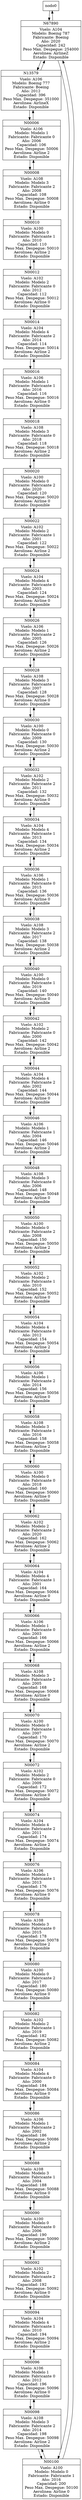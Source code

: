 digraph AvionesDisponibles {
  node [shape=record];
  nodo0x55956c2f2c10 [label="{{N67890}|{Vuelo: A104\nModelo: Boeing 787\nFabricante: Boeing\nAño: 2020\nCapacidad: 242\nPeso Max. Despegue: 254000\nAerolinea: AirlineZ\nEstado: Disponible}}"];
  nodo0x55956c2f2c10 -> nodo0x55956c2f2d20;
  nodo0x55956c2f2d20 -> nodo0x55956c2f2c10 [constraint=false];
  nodo0x55956c2f2d20 [label="{{N13579}|{Vuelo: A106\nModelo: Boeing 777\nFabricante: Boeing\nAño: 2012\nCapacidad: 396\nPeso Max. Despegue: 351000\nAerolinea: AirlineX\nEstado: Disponible}}"];
  nodo0x55956c2f2d20 -> nodo0x55956c2f2f40;
  nodo0x55956c2f2f40 -> nodo0x55956c2f2d20 [constraint=false];
  nodo0x55956c2f2f40 [label="{{N00006}|{Vuelo: A106\nModelo: Modelo 1\nFabricante: Fabricante 0\nAño: 2006\nCapacidad: 106\nPeso Max. Despegue: 50006\nAerolinea: Airline 2\nEstado: Disponible}}"];
  nodo0x55956c2f2f40 -> nodo0x55956c2f3160;
  nodo0x55956c2f3160 -> nodo0x55956c2f2f40 [constraint=false];
  nodo0x55956c2f3160 [label="{{N00008}|{Vuelo: A108\nModelo: Modelo 3\nFabricante: Fabricante 2\nAño: 2008\nCapacidad: 108\nPeso Max. Despegue: 50008\nAerolinea: Airline 0\nEstado: Disponible}}"];
  nodo0x55956c2f3160 -> nodo0x55956c2f3380;
  nodo0x55956c2f3380 -> nodo0x55956c2f3160 [constraint=false];
  nodo0x55956c2f3380 [label="{{N00010}|{Vuelo: A100\nModelo: Modelo 0\nFabricante: Fabricante 1\nAño: 2010\nCapacidad: 110\nPeso Max. Despegue: 50010\nAerolinea: Airline 2\nEstado: Disponible}}"];
  nodo0x55956c2f3380 -> nodo0x55956c2f35a0;
  nodo0x55956c2f35a0 -> nodo0x55956c2f3380 [constraint=false];
  nodo0x55956c2f35a0 [label="{{N00012}|{Vuelo: A102\nModelo: Modelo 2\nFabricante: Fabricante 0\nAño: 2012\nCapacidad: 112\nPeso Max. Despegue: 50012\nAerolinea: Airline 0\nEstado: Disponible}}"];
  nodo0x55956c2f35a0 -> nodo0x55956c2f37c0;
  nodo0x55956c2f37c0 -> nodo0x55956c2f35a0 [constraint=false];
  nodo0x55956c2f37c0 [label="{{N00014}|{Vuelo: A104\nModelo: Modelo 4\nFabricante: Fabricante 2\nAño: 2014\nCapacidad: 114\nPeso Max. Despegue: 50014\nAerolinea: Airline 2\nEstado: Disponible}}"];
  nodo0x55956c2f37c0 -> nodo0x55956c2f39e0;
  nodo0x55956c2f39e0 -> nodo0x55956c2f37c0 [constraint=false];
  nodo0x55956c2f39e0 [label="{{N00016}|{Vuelo: A106\nModelo: Modelo 1\nFabricante: Fabricante 1\nAño: 2016\nCapacidad: 116\nPeso Max. Despegue: 50016\nAerolinea: Airline 0\nEstado: Disponible}}"];
  nodo0x55956c2f39e0 -> nodo0x55956c2f3c00;
  nodo0x55956c2f3c00 -> nodo0x55956c2f39e0 [constraint=false];
  nodo0x55956c2f3c00 [label="{{N00018}|{Vuelo: A108\nModelo: Modelo 3\nFabricante: Fabricante 0\nAño: 2018\nCapacidad: 118\nPeso Max. Despegue: 50018\nAerolinea: Airline 2\nEstado: Disponible}}"];
  nodo0x55956c2f3c00 -> nodo0x55956c2f3e20;
  nodo0x55956c2f3e20 -> nodo0x55956c2f3c00 [constraint=false];
  nodo0x55956c2f3e20 [label="{{N00020}|{Vuelo: A100\nModelo: Modelo 0\nFabricante: Fabricante 2\nAño: 2020\nCapacidad: 120\nPeso Max. Despegue: 50020\nAerolinea: Airline 0\nEstado: Disponible}}"];
  nodo0x55956c2f3e20 -> nodo0x55956c2f4040;
  nodo0x55956c2f4040 -> nodo0x55956c2f3e20 [constraint=false];
  nodo0x55956c2f4040 [label="{{N00022}|{Vuelo: A102\nModelo: Modelo 2\nFabricante: Fabricante 1\nAño: 2001\nCapacidad: 122\nPeso Max. Despegue: 50022\nAerolinea: Airline 2\nEstado: Disponible}}"];
  nodo0x55956c2f4040 -> nodo0x55956c2f4260;
  nodo0x55956c2f4260 -> nodo0x55956c2f4040 [constraint=false];
  nodo0x55956c2f4260 [label="{{N00024}|{Vuelo: A104\nModelo: Modelo 4\nFabricante: Fabricante 0\nAño: 2003\nCapacidad: 124\nPeso Max. Despegue: 50024\nAerolinea: Airline 0\nEstado: Disponible}}"];
  nodo0x55956c2f4260 -> nodo0x55956c2f4480;
  nodo0x55956c2f4480 -> nodo0x55956c2f4260 [constraint=false];
  nodo0x55956c2f4480 [label="{{N00026}|{Vuelo: A106\nModelo: Modelo 1\nFabricante: Fabricante 2\nAño: 2005\nCapacidad: 126\nPeso Max. Despegue: 50026\nAerolinea: Airline 2\nEstado: Disponible}}"];
  nodo0x55956c2f4480 -> nodo0x55956c2f46a0;
  nodo0x55956c2f46a0 -> nodo0x55956c2f4480 [constraint=false];
  nodo0x55956c2f46a0 [label="{{N00028}|{Vuelo: A108\nModelo: Modelo 3\nFabricante: Fabricante 1\nAño: 2007\nCapacidad: 128\nPeso Max. Despegue: 50028\nAerolinea: Airline 0\nEstado: Disponible}}"];
  nodo0x55956c2f46a0 -> nodo0x55956c2f48c0;
  nodo0x55956c2f48c0 -> nodo0x55956c2f46a0 [constraint=false];
  nodo0x55956c2f48c0 [label="{{N00030}|{Vuelo: A100\nModelo: Modelo 0\nFabricante: Fabricante 0\nAño: 2009\nCapacidad: 130\nPeso Max. Despegue: 50030\nAerolinea: Airline 2\nEstado: Disponible}}"];
  nodo0x55956c2f48c0 -> nodo0x55956c2f4ae0;
  nodo0x55956c2f4ae0 -> nodo0x55956c2f48c0 [constraint=false];
  nodo0x55956c2f4ae0 [label="{{N00032}|{Vuelo: A102\nModelo: Modelo 2\nFabricante: Fabricante 2\nAño: 2011\nCapacidad: 132\nPeso Max. Despegue: 50032\nAerolinea: Airline 0\nEstado: Disponible}}"];
  nodo0x55956c2f4ae0 -> nodo0x55956c2f4d00;
  nodo0x55956c2f4d00 -> nodo0x55956c2f4ae0 [constraint=false];
  nodo0x55956c2f4d00 [label="{{N00034}|{Vuelo: A104\nModelo: Modelo 4\nFabricante: Fabricante 1\nAño: 2013\nCapacidad: 134\nPeso Max. Despegue: 50034\nAerolinea: Airline 2\nEstado: Disponible}}"];
  nodo0x55956c2f4d00 -> nodo0x55956c2f4f20;
  nodo0x55956c2f4f20 -> nodo0x55956c2f4d00 [constraint=false];
  nodo0x55956c2f4f20 [label="{{N00036}|{Vuelo: A106\nModelo: Modelo 1\nFabricante: Fabricante 0\nAño: 2015\nCapacidad: 136\nPeso Max. Despegue: 50036\nAerolinea: Airline 0\nEstado: Disponible}}"];
  nodo0x55956c2f4f20 -> nodo0x55956c2f5140;
  nodo0x55956c2f5140 -> nodo0x55956c2f4f20 [constraint=false];
  nodo0x55956c2f5140 [label="{{N00038}|{Vuelo: A108\nModelo: Modelo 3\nFabricante: Fabricante 2\nAño: 2017\nCapacidad: 138\nPeso Max. Despegue: 50038\nAerolinea: Airline 2\nEstado: Disponible}}"];
  nodo0x55956c2f5140 -> nodo0x55956c2f5360;
  nodo0x55956c2f5360 -> nodo0x55956c2f5140 [constraint=false];
  nodo0x55956c2f5360 [label="{{N00040}|{Vuelo: A100\nModelo: Modelo 0\nFabricante: Fabricante 1\nAño: 2019\nCapacidad: 140\nPeso Max. Despegue: 50040\nAerolinea: Airline 0\nEstado: Disponible}}"];
  nodo0x55956c2f5360 -> nodo0x55956c2f5580;
  nodo0x55956c2f5580 -> nodo0x55956c2f5360 [constraint=false];
  nodo0x55956c2f5580 [label="{{N00042}|{Vuelo: A102\nModelo: Modelo 2\nFabricante: Fabricante 0\nAño: 2000\nCapacidad: 142\nPeso Max. Despegue: 50042\nAerolinea: Airline 2\nEstado: Disponible}}"];
  nodo0x55956c2f5580 -> nodo0x55956c2f57a0;
  nodo0x55956c2f57a0 -> nodo0x55956c2f5580 [constraint=false];
  nodo0x55956c2f57a0 [label="{{N00044}|{Vuelo: A104\nModelo: Modelo 4\nFabricante: Fabricante 2\nAño: 2002\nCapacidad: 144\nPeso Max. Despegue: 50044\nAerolinea: Airline 0\nEstado: Disponible}}"];
  nodo0x55956c2f57a0 -> nodo0x55956c2f59c0;
  nodo0x55956c2f59c0 -> nodo0x55956c2f57a0 [constraint=false];
  nodo0x55956c2f59c0 [label="{{N00046}|{Vuelo: A106\nModelo: Modelo 1\nFabricante: Fabricante 1\nAño: 2004\nCapacidad: 146\nPeso Max. Despegue: 50046\nAerolinea: Airline 2\nEstado: Disponible}}"];
  nodo0x55956c2f59c0 -> nodo0x55956c2f5be0;
  nodo0x55956c2f5be0 -> nodo0x55956c2f59c0 [constraint=false];
  nodo0x55956c2f5be0 [label="{{N00048}|{Vuelo: A108\nModelo: Modelo 3\nFabricante: Fabricante 0\nAño: 2006\nCapacidad: 148\nPeso Max. Despegue: 50048\nAerolinea: Airline 0\nEstado: Disponible}}"];
  nodo0x55956c2f5be0 -> nodo0x55956c2f5e00;
  nodo0x55956c2f5e00 -> nodo0x55956c2f5be0 [constraint=false];
  nodo0x55956c2f5e00 [label="{{N00050}|{Vuelo: A100\nModelo: Modelo 0\nFabricante: Fabricante 2\nAño: 2008\nCapacidad: 150\nPeso Max. Despegue: 50050\nAerolinea: Airline 2\nEstado: Disponible}}"];
  nodo0x55956c2f5e00 -> nodo0x55956c2f6020;
  nodo0x55956c2f6020 -> nodo0x55956c2f5e00 [constraint=false];
  nodo0x55956c2f6020 [label="{{N00052}|{Vuelo: A102\nModelo: Modelo 2\nFabricante: Fabricante 1\nAño: 2010\nCapacidad: 152\nPeso Max. Despegue: 50052\nAerolinea: Airline 0\nEstado: Disponible}}"];
  nodo0x55956c2f6020 -> nodo0x55956c2f6240;
  nodo0x55956c2f6240 -> nodo0x55956c2f6020 [constraint=false];
  nodo0x55956c2f6240 [label="{{N00054}|{Vuelo: A104\nModelo: Modelo 4\nFabricante: Fabricante 0\nAño: 2012\nCapacidad: 154\nPeso Max. Despegue: 50054\nAerolinea: Airline 2\nEstado: Disponible}}"];
  nodo0x55956c2f6240 -> nodo0x55956c2f6460;
  nodo0x55956c2f6460 -> nodo0x55956c2f6240 [constraint=false];
  nodo0x55956c2f6460 [label="{{N00056}|{Vuelo: A106\nModelo: Modelo 1\nFabricante: Fabricante 2\nAño: 2014\nCapacidad: 156\nPeso Max. Despegue: 50056\nAerolinea: Airline 0\nEstado: Disponible}}"];
  nodo0x55956c2f6460 -> nodo0x55956c2f6680;
  nodo0x55956c2f6680 -> nodo0x55956c2f6460 [constraint=false];
  nodo0x55956c2f6680 [label="{{N00058}|{Vuelo: A108\nModelo: Modelo 3\nFabricante: Fabricante 1\nAño: 2016\nCapacidad: 158\nPeso Max. Despegue: 50058\nAerolinea: Airline 2\nEstado: Disponible}}"];
  nodo0x55956c2f6680 -> nodo0x55956c2f68a0;
  nodo0x55956c2f68a0 -> nodo0x55956c2f6680 [constraint=false];
  nodo0x55956c2f68a0 [label="{{N00060}|{Vuelo: A100\nModelo: Modelo 0\nFabricante: Fabricante 0\nAño: 2018\nCapacidad: 160\nPeso Max. Despegue: 50060\nAerolinea: Airline 0\nEstado: Disponible}}"];
  nodo0x55956c2f68a0 -> nodo0x55956c2f6ac0;
  nodo0x55956c2f6ac0 -> nodo0x55956c2f68a0 [constraint=false];
  nodo0x55956c2f6ac0 [label="{{N00062}|{Vuelo: A102\nModelo: Modelo 2\nFabricante: Fabricante 2\nAño: 2020\nCapacidad: 162\nPeso Max. Despegue: 50062\nAerolinea: Airline 2\nEstado: Disponible}}"];
  nodo0x55956c2f6ac0 -> nodo0x55956c2f6ce0;
  nodo0x55956c2f6ce0 -> nodo0x55956c2f6ac0 [constraint=false];
  nodo0x55956c2f6ce0 [label="{{N00064}|{Vuelo: A104\nModelo: Modelo 4\nFabricante: Fabricante 1\nAño: 2001\nCapacidad: 164\nPeso Max. Despegue: 50064\nAerolinea: Airline 0\nEstado: Disponible}}"];
  nodo0x55956c2f6ce0 -> nodo0x55956c2f6f00;
  nodo0x55956c2f6f00 -> nodo0x55956c2f6ce0 [constraint=false];
  nodo0x55956c2f6f00 [label="{{N00066}|{Vuelo: A106\nModelo: Modelo 1\nFabricante: Fabricante 0\nAño: 2003\nCapacidad: 166\nPeso Max. Despegue: 50066\nAerolinea: Airline 2\nEstado: Disponible}}"];
  nodo0x55956c2f6f00 -> nodo0x55956c2f7120;
  nodo0x55956c2f7120 -> nodo0x55956c2f6f00 [constraint=false];
  nodo0x55956c2f7120 [label="{{N00068}|{Vuelo: A108\nModelo: Modelo 3\nFabricante: Fabricante 2\nAño: 2005\nCapacidad: 168\nPeso Max. Despegue: 50068\nAerolinea: Airline 0\nEstado: Disponible}}"];
  nodo0x55956c2f7120 -> nodo0x55956c2f7340;
  nodo0x55956c2f7340 -> nodo0x55956c2f7120 [constraint=false];
  nodo0x55956c2f7340 [label="{{N00070}|{Vuelo: A100\nModelo: Modelo 0\nFabricante: Fabricante 1\nAño: 2007\nCapacidad: 170\nPeso Max. Despegue: 50070\nAerolinea: Airline 2\nEstado: Disponible}}"];
  nodo0x55956c2f7340 -> nodo0x55956c2f7560;
  nodo0x55956c2f7560 -> nodo0x55956c2f7340 [constraint=false];
  nodo0x55956c2f7560 [label="{{N00072}|{Vuelo: A102\nModelo: Modelo 2\nFabricante: Fabricante 0\nAño: 2009\nCapacidad: 172\nPeso Max. Despegue: 50072\nAerolinea: Airline 0\nEstado: Disponible}}"];
  nodo0x55956c2f7560 -> nodo0x55956c2f7780;
  nodo0x55956c2f7780 -> nodo0x55956c2f7560 [constraint=false];
  nodo0x55956c2f7780 [label="{{N00074}|{Vuelo: A104\nModelo: Modelo 4\nFabricante: Fabricante 2\nAño: 2011\nCapacidad: 174\nPeso Max. Despegue: 50074\nAerolinea: Airline 2\nEstado: Disponible}}"];
  nodo0x55956c2f7780 -> nodo0x55956c2f79a0;
  nodo0x55956c2f79a0 -> nodo0x55956c2f7780 [constraint=false];
  nodo0x55956c2f79a0 [label="{{N00076}|{Vuelo: A106\nModelo: Modelo 1\nFabricante: Fabricante 1\nAño: 2013\nCapacidad: 176\nPeso Max. Despegue: 50076\nAerolinea: Airline 0\nEstado: Disponible}}"];
  nodo0x55956c2f79a0 -> nodo0x55956c2f7bc0;
  nodo0x55956c2f7bc0 -> nodo0x55956c2f79a0 [constraint=false];
  nodo0x55956c2f7bc0 [label="{{N00078}|{Vuelo: A108\nModelo: Modelo 3\nFabricante: Fabricante 0\nAño: 2015\nCapacidad: 178\nPeso Max. Despegue: 50078\nAerolinea: Airline 2\nEstado: Disponible}}"];
  nodo0x55956c2f7bc0 -> nodo0x55956c2f7de0;
  nodo0x55956c2f7de0 -> nodo0x55956c2f7bc0 [constraint=false];
  nodo0x55956c2f7de0 [label="{{N00080}|{Vuelo: A100\nModelo: Modelo 0\nFabricante: Fabricante 2\nAño: 2017\nCapacidad: 180\nPeso Max. Despegue: 50080\nAerolinea: Airline 0\nEstado: Disponible}}"];
  nodo0x55956c2f7de0 -> nodo0x55956c2f8000;
  nodo0x55956c2f8000 -> nodo0x55956c2f7de0 [constraint=false];
  nodo0x55956c2f8000 [label="{{N00082}|{Vuelo: A102\nModelo: Modelo 2\nFabricante: Fabricante 1\nAño: 2019\nCapacidad: 182\nPeso Max. Despegue: 50082\nAerolinea: Airline 2\nEstado: Disponible}}"];
  nodo0x55956c2f8000 -> nodo0x55956c2f8220;
  nodo0x55956c2f8220 -> nodo0x55956c2f8000 [constraint=false];
  nodo0x55956c2f8220 [label="{{N00084}|{Vuelo: A104\nModelo: Modelo 4\nFabricante: Fabricante 0\nAño: 2000\nCapacidad: 184\nPeso Max. Despegue: 50084\nAerolinea: Airline 0\nEstado: Disponible}}"];
  nodo0x55956c2f8220 -> nodo0x55956c2f8440;
  nodo0x55956c2f8440 -> nodo0x55956c2f8220 [constraint=false];
  nodo0x55956c2f8440 [label="{{N00086}|{Vuelo: A106\nModelo: Modelo 1\nFabricante: Fabricante 2\nAño: 2002\nCapacidad: 186\nPeso Max. Despegue: 50086\nAerolinea: Airline 2\nEstado: Disponible}}"];
  nodo0x55956c2f8440 -> nodo0x55956c2f8660;
  nodo0x55956c2f8660 -> nodo0x55956c2f8440 [constraint=false];
  nodo0x55956c2f8660 [label="{{N00088}|{Vuelo: A108\nModelo: Modelo 3\nFabricante: Fabricante 1\nAño: 2004\nCapacidad: 188\nPeso Max. Despegue: 50088\nAerolinea: Airline 0\nEstado: Disponible}}"];
  nodo0x55956c2f8660 -> nodo0x55956c2f8880;
  nodo0x55956c2f8880 -> nodo0x55956c2f8660 [constraint=false];
  nodo0x55956c2f8880 [label="{{N00090}|{Vuelo: A100\nModelo: Modelo 0\nFabricante: Fabricante 0\nAño: 2006\nCapacidad: 190\nPeso Max. Despegue: 50090\nAerolinea: Airline 2\nEstado: Disponible}}"];
  nodo0x55956c2f8880 -> nodo0x55956c2f8aa0;
  nodo0x55956c2f8aa0 -> nodo0x55956c2f8880 [constraint=false];
  nodo0x55956c2f8aa0 [label="{{N00092}|{Vuelo: A102\nModelo: Modelo 2\nFabricante: Fabricante 2\nAño: 2008\nCapacidad: 192\nPeso Max. Despegue: 50092\nAerolinea: Airline 0\nEstado: Disponible}}"];
  nodo0x55956c2f8aa0 -> nodo0x55956c2f8cc0;
  nodo0x55956c2f8cc0 -> nodo0x55956c2f8aa0 [constraint=false];
  nodo0x55956c2f8cc0 [label="{{N00094}|{Vuelo: A104\nModelo: Modelo 4\nFabricante: Fabricante 1\nAño: 2010\nCapacidad: 194\nPeso Max. Despegue: 50094\nAerolinea: Airline 2\nEstado: Disponible}}"];
  nodo0x55956c2f8cc0 -> nodo0x55956c2f8ee0;
  nodo0x55956c2f8ee0 -> nodo0x55956c2f8cc0 [constraint=false];
  nodo0x55956c2f8ee0 [label="{{N00096}|{Vuelo: A106\nModelo: Modelo 1\nFabricante: Fabricante 0\nAño: 2012\nCapacidad: 196\nPeso Max. Despegue: 50096\nAerolinea: Airline 0\nEstado: Disponible}}"];
  nodo0x55956c2f8ee0 -> nodo0x55956c2f9100;
  nodo0x55956c2f9100 -> nodo0x55956c2f8ee0 [constraint=false];
  nodo0x55956c2f9100 [label="{{N00098}|{Vuelo: A108\nModelo: Modelo 3\nFabricante: Fabricante 2\nAño: 2014\nCapacidad: 198\nPeso Max. Despegue: 50098\nAerolinea: Airline 2\nEstado: Disponible}}"];
  nodo0x55956c2f9100 -> nodo0x55956c2f9320;
  nodo0x55956c2f9320 -> nodo0x55956c2f9100 [constraint=false];
  nodo0x55956c2f9320 [label="{{N00100}|{Vuelo: A100\nModelo: Modelo 0\nFabricante: Fabricante 1\nAño: 2016\nCapacidad: 200\nPeso Max. Despegue: 50100\nAerolinea: Airline 0\nEstado: Disponible}}"];
  nodo0x55956c2f9320 -> nodo0x55956c2f2c10;
  nodo0x55956c2f2c10 -> nodo0x55956c2f9320 [constraint=false];
  nodo0 -> nodo0x55956c2f2c10 [constraint=true];
  nodo0x55956c2f2c10 -> nodo0 [constraint=false];
}
